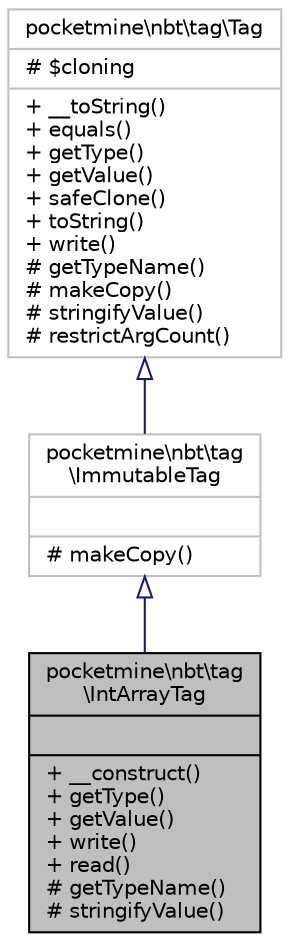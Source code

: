 digraph "pocketmine\nbt\tag\IntArrayTag"
{
 // INTERACTIVE_SVG=YES
 // LATEX_PDF_SIZE
  edge [fontname="Helvetica",fontsize="10",labelfontname="Helvetica",labelfontsize="10"];
  node [fontname="Helvetica",fontsize="10",shape=record];
  Node1 [label="{pocketmine\\nbt\\tag\l\\IntArrayTag\n||+ __construct()\l+ getType()\l+ getValue()\l+ write()\l+ read()\l# getTypeName()\l# stringifyValue()\l}",height=0.2,width=0.4,color="black", fillcolor="grey75", style="filled", fontcolor="black",tooltip=" "];
  Node2 -> Node1 [dir="back",color="midnightblue",fontsize="10",style="solid",arrowtail="onormal",fontname="Helvetica"];
  Node2 [label="{pocketmine\\nbt\\tag\l\\ImmutableTag\n||# makeCopy()\l}",height=0.2,width=0.4,color="grey75", fillcolor="white", style="filled",URL="$dc/ddf/classpocketmine_1_1nbt_1_1tag_1_1_immutable_tag.html",tooltip=" "];
  Node3 -> Node2 [dir="back",color="midnightblue",fontsize="10",style="solid",arrowtail="onormal",fontname="Helvetica"];
  Node3 [label="{pocketmine\\nbt\\tag\\Tag\n|# $cloning\l|+ __toString()\l+ equals()\l+ getType()\l+ getValue()\l+ safeClone()\l+ toString()\l+ write()\l# getTypeName()\l# makeCopy()\l# stringifyValue()\l# restrictArgCount()\l}",height=0.2,width=0.4,color="grey75", fillcolor="white", style="filled",URL="$dc/d26/classpocketmine_1_1nbt_1_1tag_1_1_tag.html",tooltip=" "];
}
